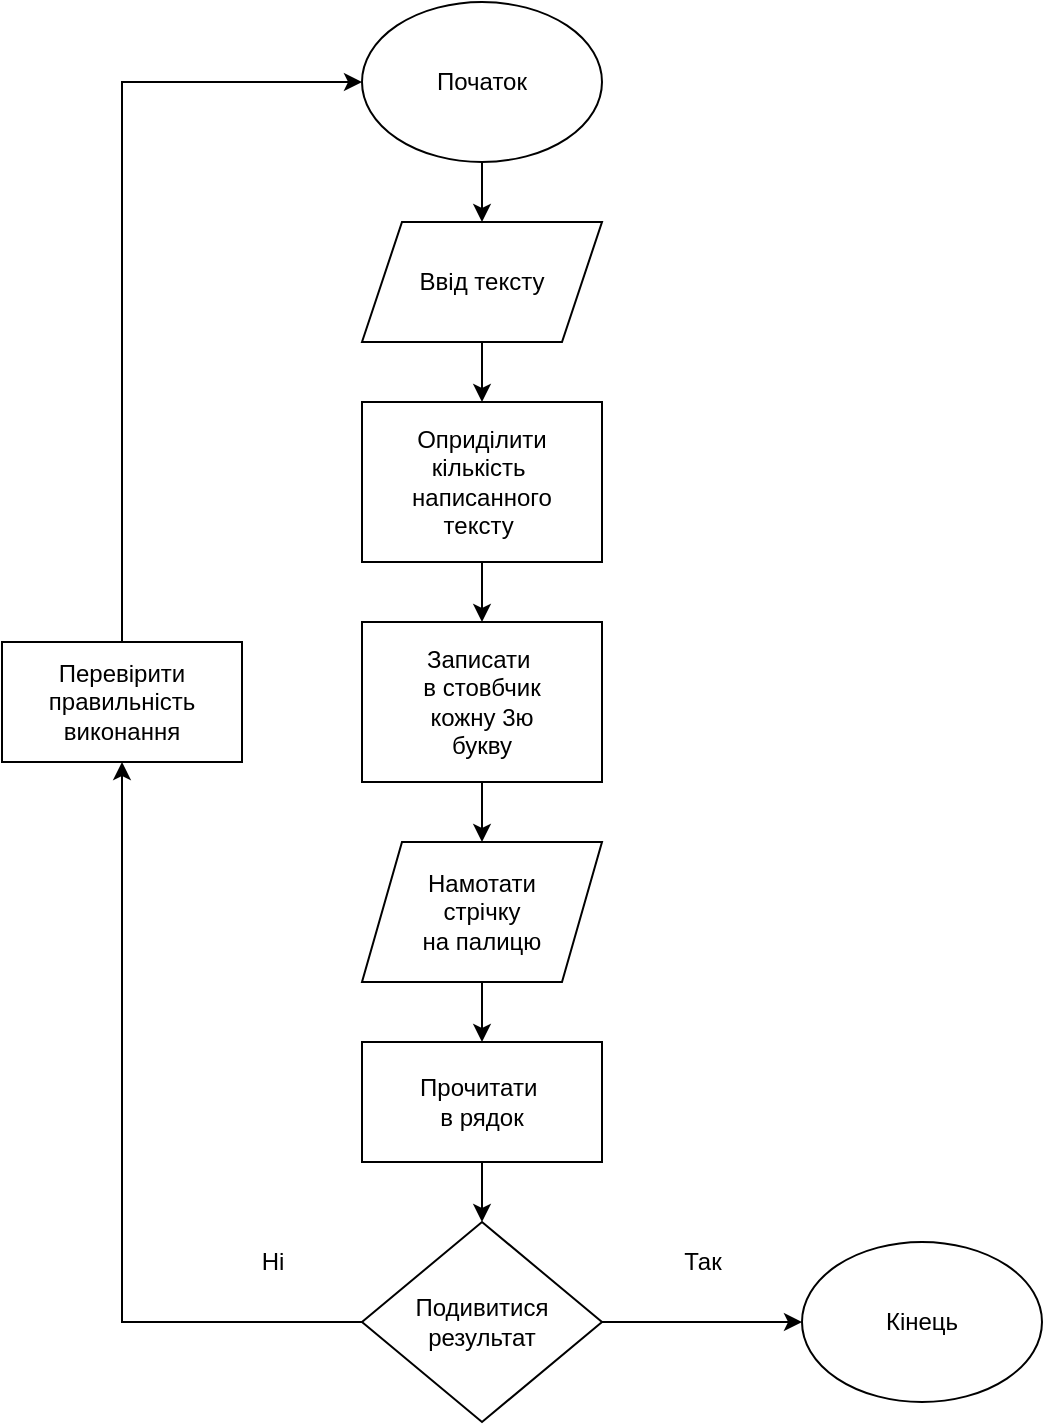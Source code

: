 <mxfile version="13.9.9" type="github">
  <diagram id="kAck30q0n1SWu0mY80vo" name="Page-1">
    <mxGraphModel dx="1422" dy="775" grid="1" gridSize="10" guides="1" tooltips="1" connect="1" arrows="1" fold="1" page="1" pageScale="1" pageWidth="2000" pageHeight="2000" math="0" shadow="0">
      <root>
        <mxCell id="0" />
        <mxCell id="1" parent="0" />
        <mxCell id="pvdILLQp2z0XS6JpvBbr-3" value="" style="edgeStyle=orthogonalEdgeStyle;rounded=0;orthogonalLoop=1;jettySize=auto;html=1;" edge="1" parent="1" source="pvdILLQp2z0XS6JpvBbr-1" target="pvdILLQp2z0XS6JpvBbr-2">
          <mxGeometry relative="1" as="geometry" />
        </mxCell>
        <mxCell id="pvdILLQp2z0XS6JpvBbr-1" value="Початок" style="ellipse;whiteSpace=wrap;html=1;" vertex="1" parent="1">
          <mxGeometry x="590" y="20" width="120" height="80" as="geometry" />
        </mxCell>
        <mxCell id="pvdILLQp2z0XS6JpvBbr-5" value="" style="edgeStyle=orthogonalEdgeStyle;rounded=0;orthogonalLoop=1;jettySize=auto;html=1;" edge="1" parent="1" source="pvdILLQp2z0XS6JpvBbr-2" target="pvdILLQp2z0XS6JpvBbr-4">
          <mxGeometry relative="1" as="geometry" />
        </mxCell>
        <mxCell id="pvdILLQp2z0XS6JpvBbr-2" value="Ввід тексту" style="shape=parallelogram;perimeter=parallelogramPerimeter;whiteSpace=wrap;html=1;fixedSize=1;" vertex="1" parent="1">
          <mxGeometry x="590" y="130" width="120" height="60" as="geometry" />
        </mxCell>
        <mxCell id="pvdILLQp2z0XS6JpvBbr-8" value="" style="edgeStyle=orthogonalEdgeStyle;rounded=0;orthogonalLoop=1;jettySize=auto;html=1;" edge="1" parent="1" source="pvdILLQp2z0XS6JpvBbr-4" target="pvdILLQp2z0XS6JpvBbr-7">
          <mxGeometry relative="1" as="geometry" />
        </mxCell>
        <mxCell id="pvdILLQp2z0XS6JpvBbr-4" value="Оприділити&lt;br&gt;кількість&amp;nbsp;&lt;br&gt;написанного &lt;br&gt;тексту&amp;nbsp;" style="whiteSpace=wrap;html=1;" vertex="1" parent="1">
          <mxGeometry x="590" y="220" width="120" height="80" as="geometry" />
        </mxCell>
        <mxCell id="pvdILLQp2z0XS6JpvBbr-10" value="" style="edgeStyle=orthogonalEdgeStyle;rounded=0;orthogonalLoop=1;jettySize=auto;html=1;" edge="1" parent="1" source="pvdILLQp2z0XS6JpvBbr-7" target="pvdILLQp2z0XS6JpvBbr-9">
          <mxGeometry relative="1" as="geometry" />
        </mxCell>
        <mxCell id="pvdILLQp2z0XS6JpvBbr-7" value="Записати&amp;nbsp;&lt;br&gt;в стовбчик&lt;br&gt;кожну 3ю&lt;br&gt;букву" style="whiteSpace=wrap;html=1;" vertex="1" parent="1">
          <mxGeometry x="590" y="330" width="120" height="80" as="geometry" />
        </mxCell>
        <mxCell id="pvdILLQp2z0XS6JpvBbr-15" value="" style="edgeStyle=orthogonalEdgeStyle;rounded=0;orthogonalLoop=1;jettySize=auto;html=1;" edge="1" parent="1" source="pvdILLQp2z0XS6JpvBbr-9" target="pvdILLQp2z0XS6JpvBbr-14">
          <mxGeometry relative="1" as="geometry" />
        </mxCell>
        <mxCell id="pvdILLQp2z0XS6JpvBbr-9" value="Намотати &lt;br&gt;стрічку&lt;br&gt;на палицю" style="shape=parallelogram;perimeter=parallelogramPerimeter;whiteSpace=wrap;html=1;fixedSize=1;" vertex="1" parent="1">
          <mxGeometry x="590" y="440" width="120" height="70" as="geometry" />
        </mxCell>
        <mxCell id="pvdILLQp2z0XS6JpvBbr-17" value="" style="edgeStyle=orthogonalEdgeStyle;rounded=0;orthogonalLoop=1;jettySize=auto;html=1;" edge="1" parent="1" source="pvdILLQp2z0XS6JpvBbr-14" target="pvdILLQp2z0XS6JpvBbr-16">
          <mxGeometry relative="1" as="geometry" />
        </mxCell>
        <mxCell id="pvdILLQp2z0XS6JpvBbr-14" value="Прочитати&amp;nbsp;&lt;br&gt;в рядок" style="whiteSpace=wrap;html=1;" vertex="1" parent="1">
          <mxGeometry x="590" y="540" width="120" height="60" as="geometry" />
        </mxCell>
        <mxCell id="pvdILLQp2z0XS6JpvBbr-20" value="" style="edgeStyle=orthogonalEdgeStyle;rounded=0;orthogonalLoop=1;jettySize=auto;html=1;" edge="1" parent="1" source="pvdILLQp2z0XS6JpvBbr-16" target="pvdILLQp2z0XS6JpvBbr-19">
          <mxGeometry relative="1" as="geometry" />
        </mxCell>
        <mxCell id="pvdILLQp2z0XS6JpvBbr-24" value="" style="edgeStyle=orthogonalEdgeStyle;rounded=0;orthogonalLoop=1;jettySize=auto;html=1;" edge="1" parent="1" source="pvdILLQp2z0XS6JpvBbr-16" target="pvdILLQp2z0XS6JpvBbr-23">
          <mxGeometry relative="1" as="geometry" />
        </mxCell>
        <mxCell id="pvdILLQp2z0XS6JpvBbr-16" value="Подивитися&lt;br&gt;результат" style="rhombus;whiteSpace=wrap;html=1;" vertex="1" parent="1">
          <mxGeometry x="590" y="630" width="120" height="100" as="geometry" />
        </mxCell>
        <mxCell id="pvdILLQp2z0XS6JpvBbr-21" style="edgeStyle=orthogonalEdgeStyle;rounded=0;orthogonalLoop=1;jettySize=auto;html=1;entryX=0;entryY=0.5;entryDx=0;entryDy=0;" edge="1" parent="1" source="pvdILLQp2z0XS6JpvBbr-19" target="pvdILLQp2z0XS6JpvBbr-1">
          <mxGeometry relative="1" as="geometry">
            <Array as="points">
              <mxPoint x="470" y="60" />
            </Array>
          </mxGeometry>
        </mxCell>
        <mxCell id="pvdILLQp2z0XS6JpvBbr-19" value="Перевірити&lt;br&gt;правильність&lt;br&gt;виконання" style="whiteSpace=wrap;html=1;" vertex="1" parent="1">
          <mxGeometry x="410" y="340" width="120" height="60" as="geometry" />
        </mxCell>
        <mxCell id="pvdILLQp2z0XS6JpvBbr-23" value="Кінець" style="ellipse;whiteSpace=wrap;html=1;" vertex="1" parent="1">
          <mxGeometry x="810" y="640" width="120" height="80" as="geometry" />
        </mxCell>
        <mxCell id="pvdILLQp2z0XS6JpvBbr-25" value="Ні" style="text;html=1;align=center;verticalAlign=middle;resizable=0;points=[];autosize=1;" vertex="1" parent="1">
          <mxGeometry x="530" y="640" width="30" height="20" as="geometry" />
        </mxCell>
        <mxCell id="pvdILLQp2z0XS6JpvBbr-26" value="Так" style="text;html=1;align=center;verticalAlign=middle;resizable=0;points=[];autosize=1;" vertex="1" parent="1">
          <mxGeometry x="745" y="640" width="30" height="20" as="geometry" />
        </mxCell>
      </root>
    </mxGraphModel>
  </diagram>
</mxfile>
